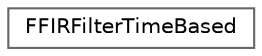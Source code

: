 digraph "Graphical Class Hierarchy"
{
 // INTERACTIVE_SVG=YES
 // LATEX_PDF_SIZE
  bgcolor="transparent";
  edge [fontname=Helvetica,fontsize=10,labelfontname=Helvetica,labelfontsize=10];
  node [fontname=Helvetica,fontsize=10,shape=box,height=0.2,width=0.4];
  rankdir="LR";
  Node0 [id="Node000000",label="FFIRFilterTimeBased",height=0.2,width=0.4,color="grey40", fillcolor="white", style="filled",URL="$d6/d4e/structFFIRFilterTimeBased.html",tooltip=" "];
}
